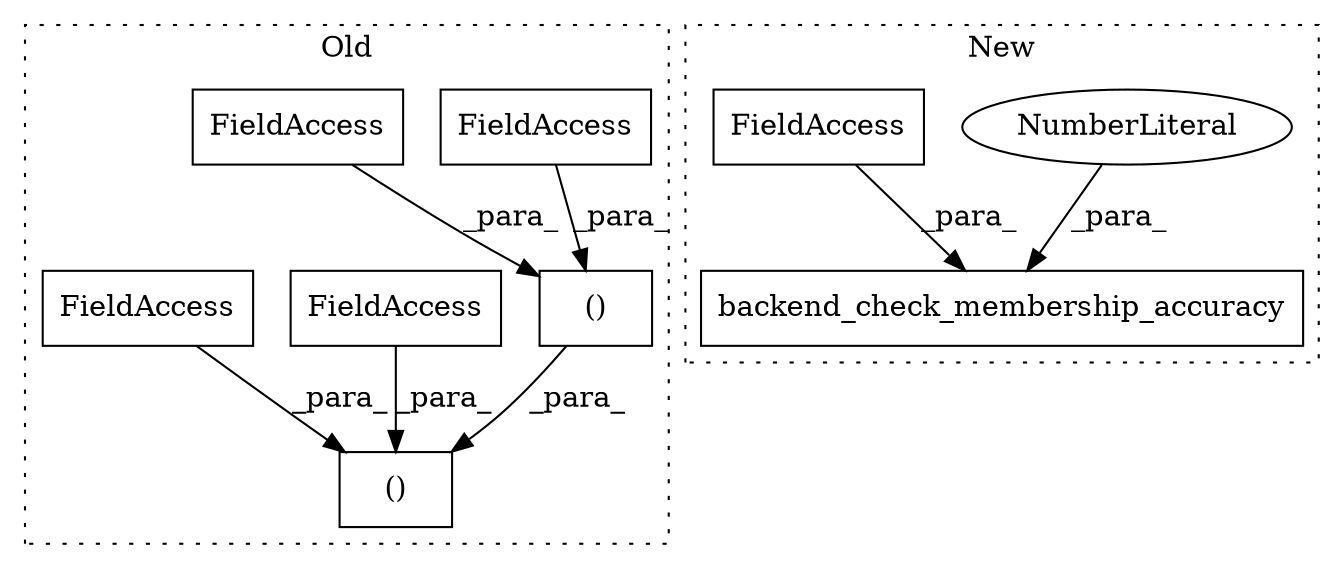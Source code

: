 digraph G {
subgraph cluster0 {
1 [label="()" a="106" s="3619" l="25" shape="box"];
4 [label="FieldAccess" a="22" s="3619" l="6" shape="box"];
5 [label="()" a="106" s="3572" l="73" shape="box"];
6 [label="FieldAccess" a="22" s="3638" l="6" shape="box"];
8 [label="FieldAccess" a="22" s="3573" l="7" shape="box"];
9 [label="FieldAccess" a="22" s="3593" l="7" shape="box"];
label = "Old";
style="dotted";
}
subgraph cluster1 {
2 [label="backend_check_membership_accuracy" a="32" s="2653,2742" l="34,1" shape="box"];
3 [label="NumberLiteral" a="34" s="2738" l="4" shape="ellipse"];
7 [label="FieldAccess" a="22" s="2719" l="18" shape="box"];
label = "New";
style="dotted";
}
1 -> 5 [label="_para_"];
3 -> 2 [label="_para_"];
4 -> 1 [label="_para_"];
6 -> 1 [label="_para_"];
7 -> 2 [label="_para_"];
8 -> 5 [label="_para_"];
9 -> 5 [label="_para_"];
}